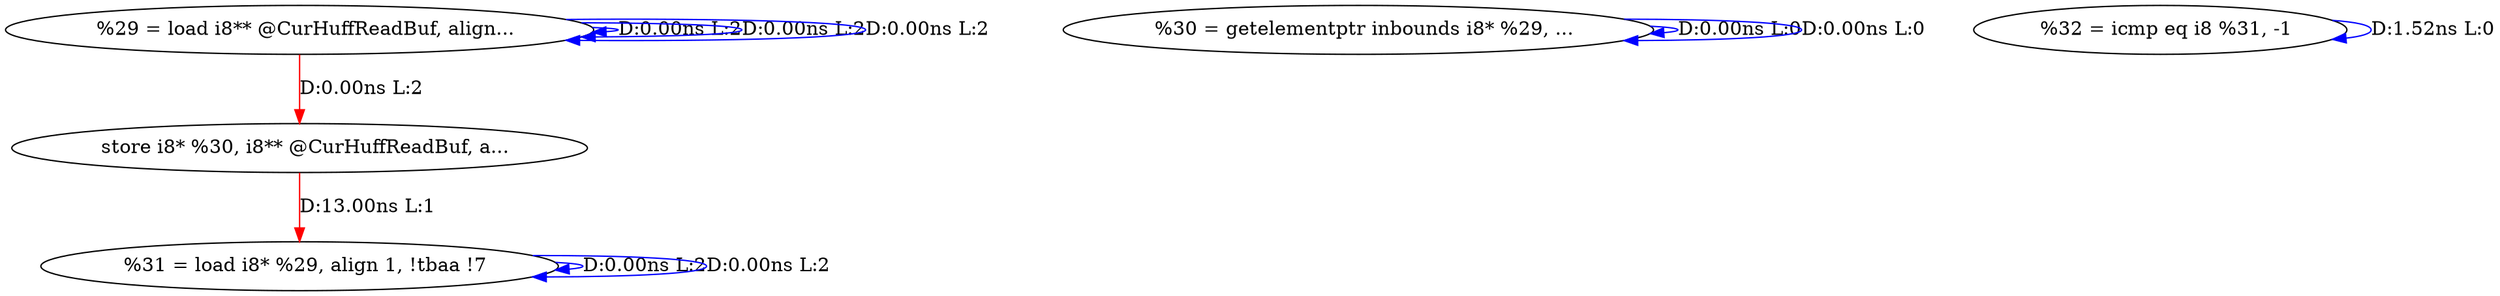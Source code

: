 digraph {
Node0x410f830[label="  %29 = load i8** @CurHuffReadBuf, align..."];
Node0x410f830 -> Node0x410f830[label="D:0.00ns L:2",color=blue];
Node0x410f830 -> Node0x410f830[label="D:0.00ns L:2",color=blue];
Node0x410f830 -> Node0x410f830[label="D:0.00ns L:2",color=blue];
Node0x410fab0[label="  store i8* %30, i8** @CurHuffReadBuf, a..."];
Node0x410f830 -> Node0x410fab0[label="D:0.00ns L:2",color=red];
Node0x410f970[label="  %30 = getelementptr inbounds i8* %29, ..."];
Node0x410f970 -> Node0x410f970[label="D:0.00ns L:0",color=blue];
Node0x410f970 -> Node0x410f970[label="D:0.00ns L:0",color=blue];
Node0x40d4c80[label="  %31 = load i8* %29, align 1, !tbaa !7"];
Node0x410fab0 -> Node0x40d4c80[label="D:13.00ns L:1",color=red];
Node0x40d4c80 -> Node0x40d4c80[label="D:0.00ns L:2",color=blue];
Node0x40d4c80 -> Node0x40d4c80[label="D:0.00ns L:2",color=blue];
Node0x40d4dc0[label="  %32 = icmp eq i8 %31, -1"];
Node0x40d4dc0 -> Node0x40d4dc0[label="D:1.52ns L:0",color=blue];
}
